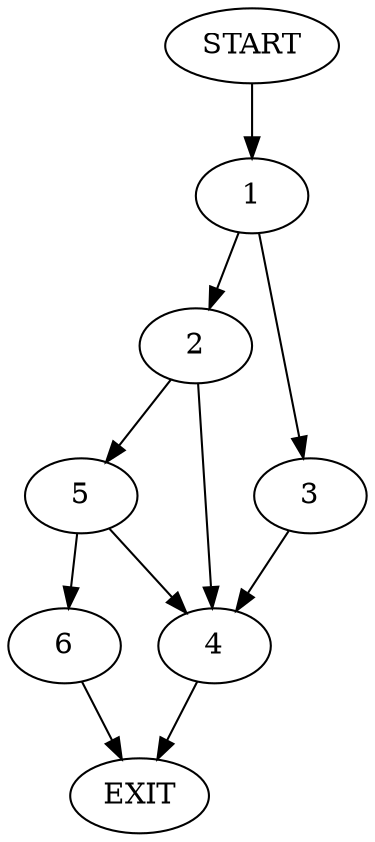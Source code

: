 digraph {
0 [label="START"]
7 [label="EXIT"]
0 -> 1
1 -> 2
1 -> 3
3 -> 4
2 -> 4
2 -> 5
4 -> 7
5 -> 4
5 -> 6
6 -> 7
}
